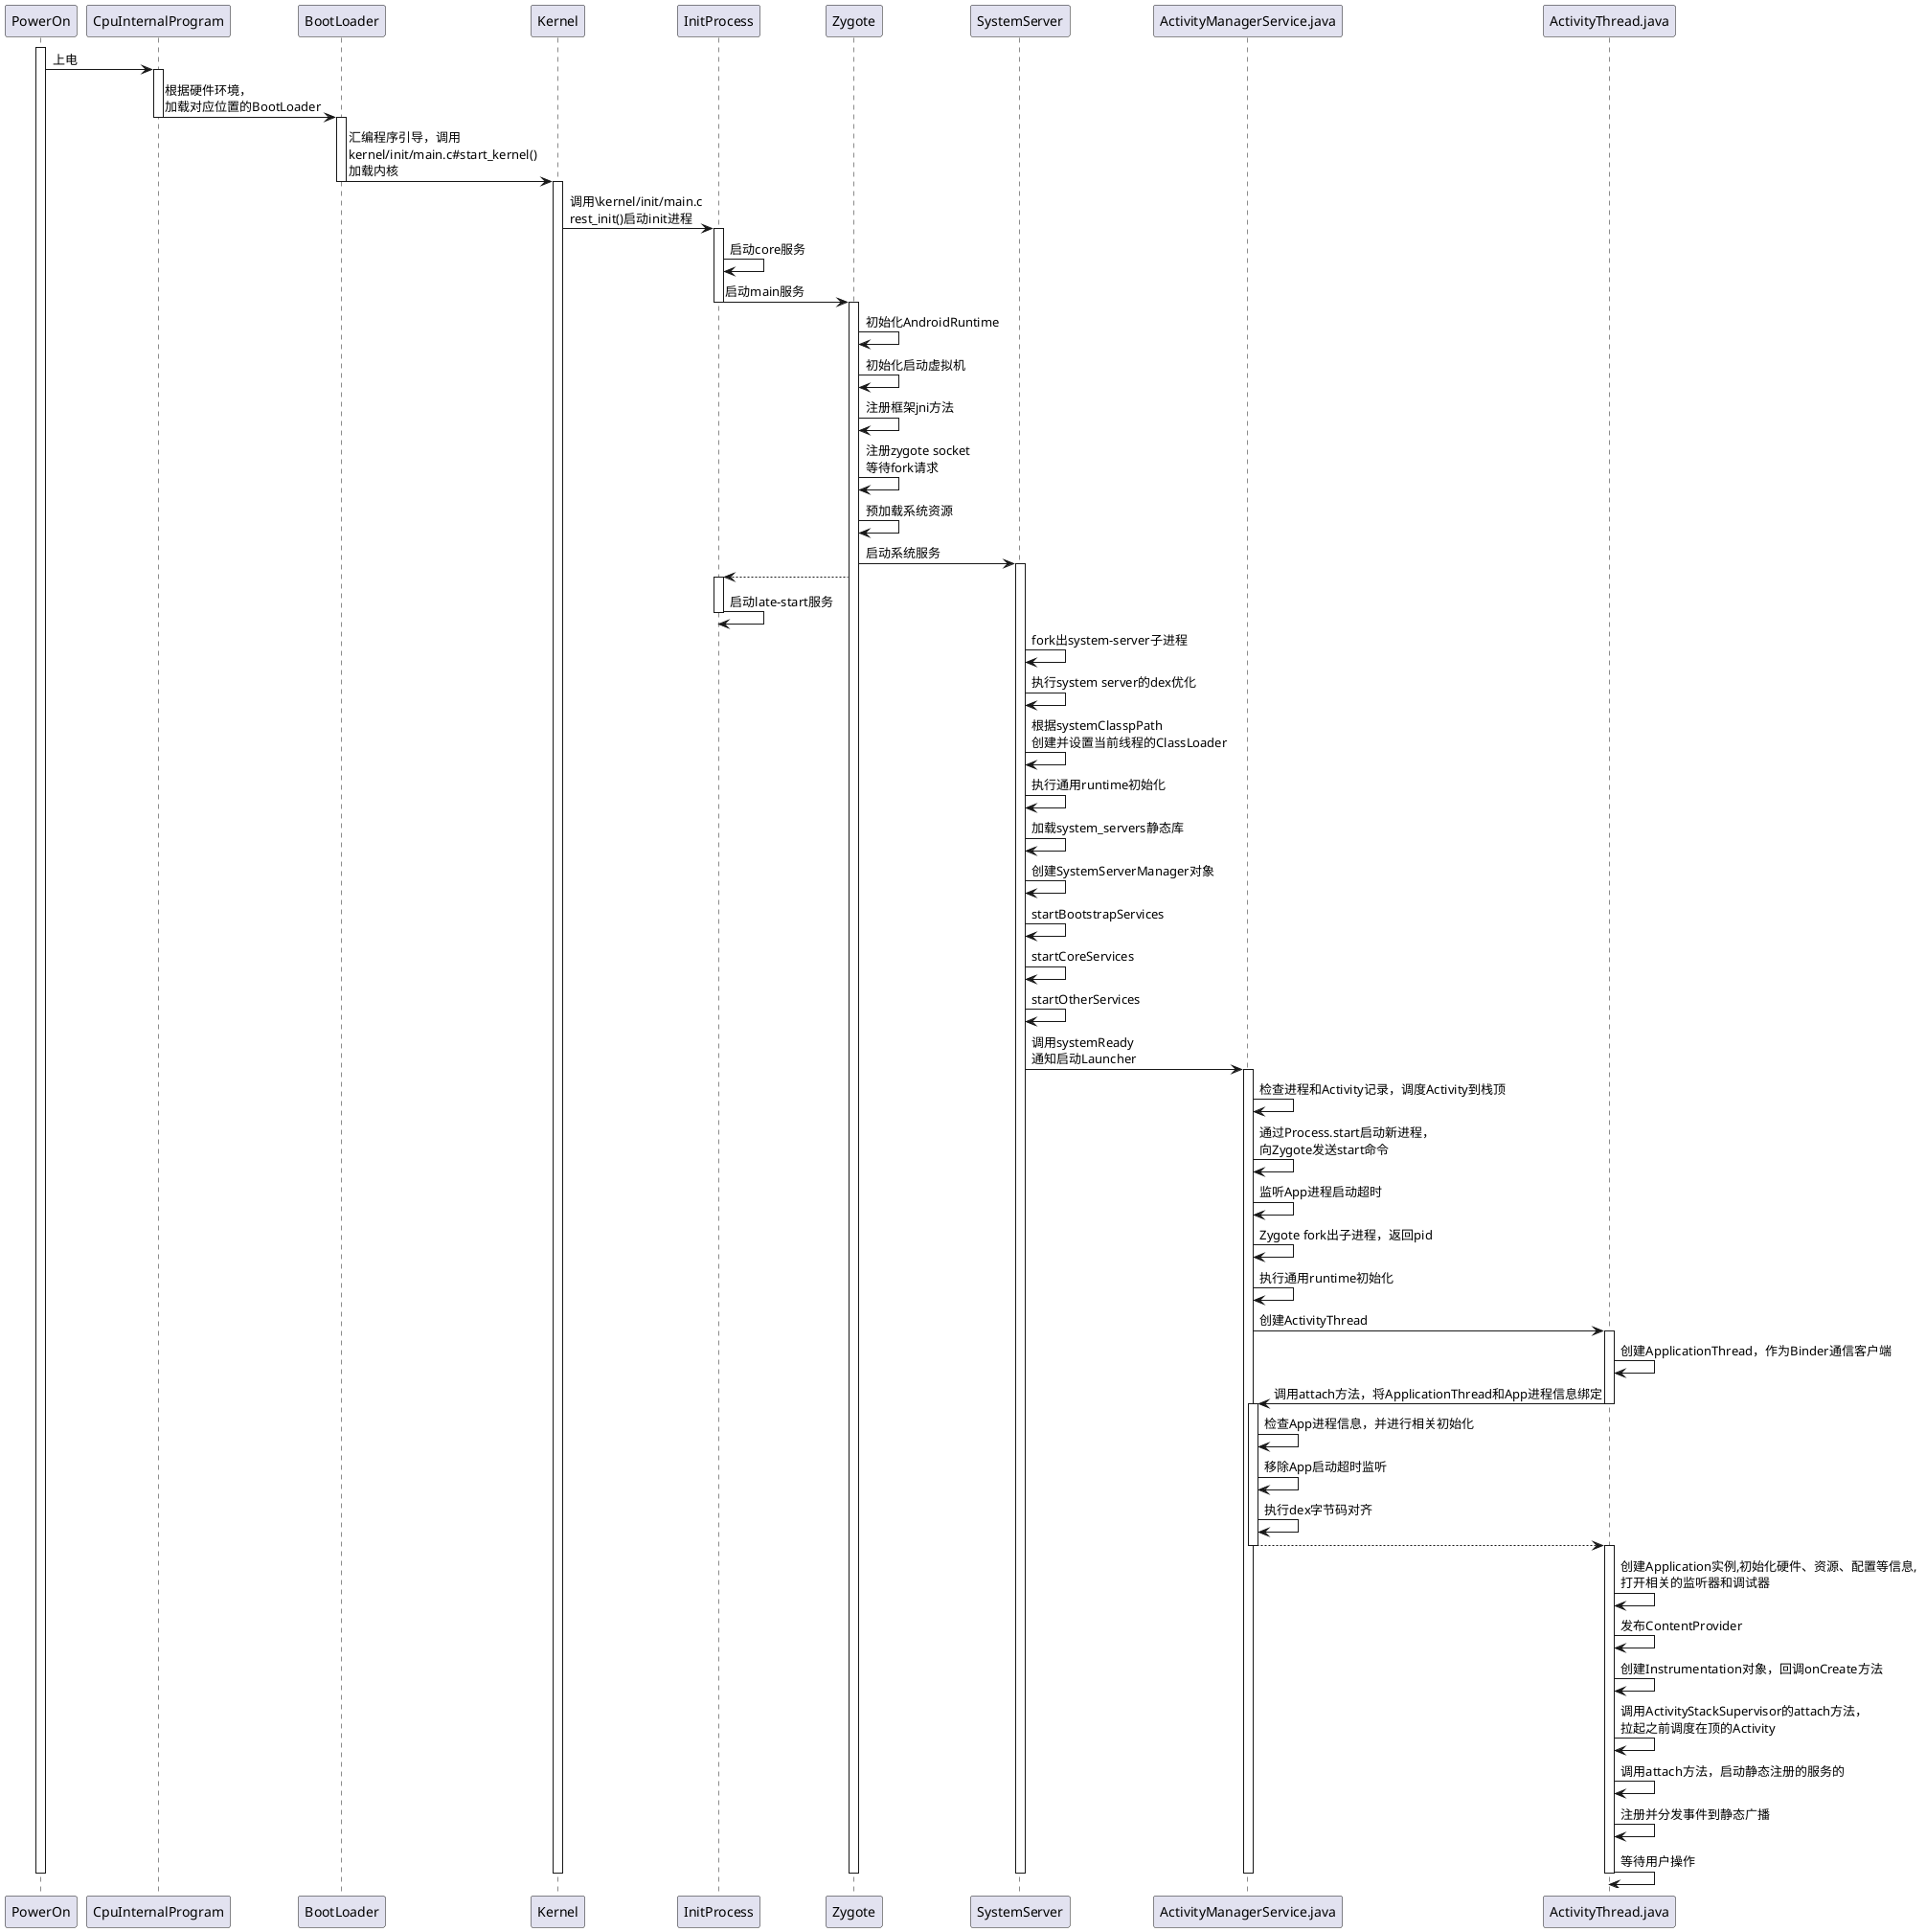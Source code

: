@startuml

participant "PowerOn"

participant CpuInPg as "CpuInternalProgram"

participant BootLoader as "BootLoader"

participant Kernel as "Kernel"

participant InitProcess as "InitProcess"

participant Zygote as "Zygote"

participant SystemServer as "SystemServer"

participant ActivityManagerService as "ActivityManagerService.java"

participant ActivityThread as "ActivityThread.java"

'sequence below

activate PowerOn
PowerOn -> CpuInPg : 上电

activate CpuInPg
CpuInPg -> BootLoader : 根据硬件环境，\n加载对应位置的BootLoader
deactivate CpuInPg

activate BootLoader
BootLoader -> Kernel : 汇编程序引导，调用\nkernel/init/main.c#start_kernel()\n加载内核
deactivate BootLoader

activate Kernel
Kernel -> InitProcess : 调用\kernel/init/main.c\nrest_init()启动init进程

activate InitProcess
InitProcess -> InitProcess : 启动core服务
InitProcess -> Zygote : 启动main服务
deactivate InitProcess

activate Zygote
Zygote -> Zygote : 初始化AndroidRuntime
Zygote -> Zygote : 初始化启动虚拟机
Zygote -> Zygote : 注册框架jni方法
Zygote -> Zygote : 注册zygote socket\
\n等待fork请求
Zygote -> Zygote : 预加载系统资源
Zygote -> SystemServer : 启动系统服务

activate SystemServer
Zygote --> InitProcess
activate InitProcess
InitProcess -> InitProcess : 启动late-start服务
deactivate InitProcess


SystemServer -> SystemServer : fork出system-server子进程
SystemServer -> SystemServer : 执行system server的dex优化
SystemServer -> SystemServer : 根据systemClasspPath\
\n创建并设置当前线程的ClassLoader
SystemServer -> SystemServer : 执行通用runtime初始化
SystemServer -> SystemServer : 加载system_servers静态库
SystemServer -> SystemServer : 创建SystemServerManager对象
SystemServer -> SystemServer : startBootstrapServices
SystemServer -> SystemServer : startCoreServices
SystemServer -> SystemServer : startOtherServices
SystemServer -> ActivityManagerService : 调用systemReady\n通知启动Launcher

activate ActivityManagerService
ActivityManagerService -> ActivityManagerService : 检查进程和Activity记录，调度Activity到栈顶
ActivityManagerService -> ActivityManagerService : 通过Process.start启动新进程，\n向Zygote发送start命令
ActivityManagerService -> ActivityManagerService : 监听App进程启动超时
ActivityManagerService -> ActivityManagerService : Zygote fork出子进程，返回pid
ActivityManagerService -> ActivityManagerService : 执行通用runtime初始化
ActivityManagerService -> ActivityThread : 创建ActivityThread

activate ActivityThread
ActivityThread -> ActivityThread : 创建ApplicationThread，作为Binder通信客户端
ActivityThread -> ActivityManagerService : 调用attach方法，将ApplicationThread和App进程信息绑定
deactivate ActivityThread

activate ActivityManagerService
ActivityManagerService -> ActivityManagerService : 检查App进程信息，并进行相关初始化
ActivityManagerService -> ActivityManagerService : 移除App启动超时监听
ActivityManagerService -> ActivityManagerService : 执行dex字节码对齐
ActivityManagerService --> ActivityThread :
deactivate ActivityManagerService

activate ActivityThread

ActivityThread -> ActivityThread : 创建Application实例,初始化硬件、资源、配置等信息, \
\n打开相关的监听器和调试器

ActivityThread -> ActivityThread : 发布ContentProvider

ActivityThread -> ActivityThread : 创建Instrumentation对象，回调onCreate方法

ActivityThread -> ActivityThread : 调用ActivityStackSupervisor的attach方法，\
\n拉起之前调度在顶的Activity

ActivityThread -> ActivityThread : 调用attach方法，启动静态注册的服务的

ActivityThread -> ActivityThread : 注册并分发事件到静态广播

ActivityThread -> ActivityThread : 等待用户操作

deactivate ActivityThread
deactivate ActivityManagerService
deactivate SystemServer
deactivate Zygote
deactivate Kernel
deactivate PowerOn
@enduml